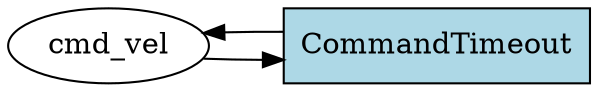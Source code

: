 digraph ROS2_Computation_Graph {
  rankdir=LR;
  node [shape=box, style=filled, fillcolor=lightgray];
  "cmd_vel" [shape=ellipse, fillcolor=white];
  "CommandTimeout" -> "cmd_vel";
  "cmd_vel" -> "CommandTimeout";
  "CommandTimeout" [shape=box, fillcolor=lightblue];
}
